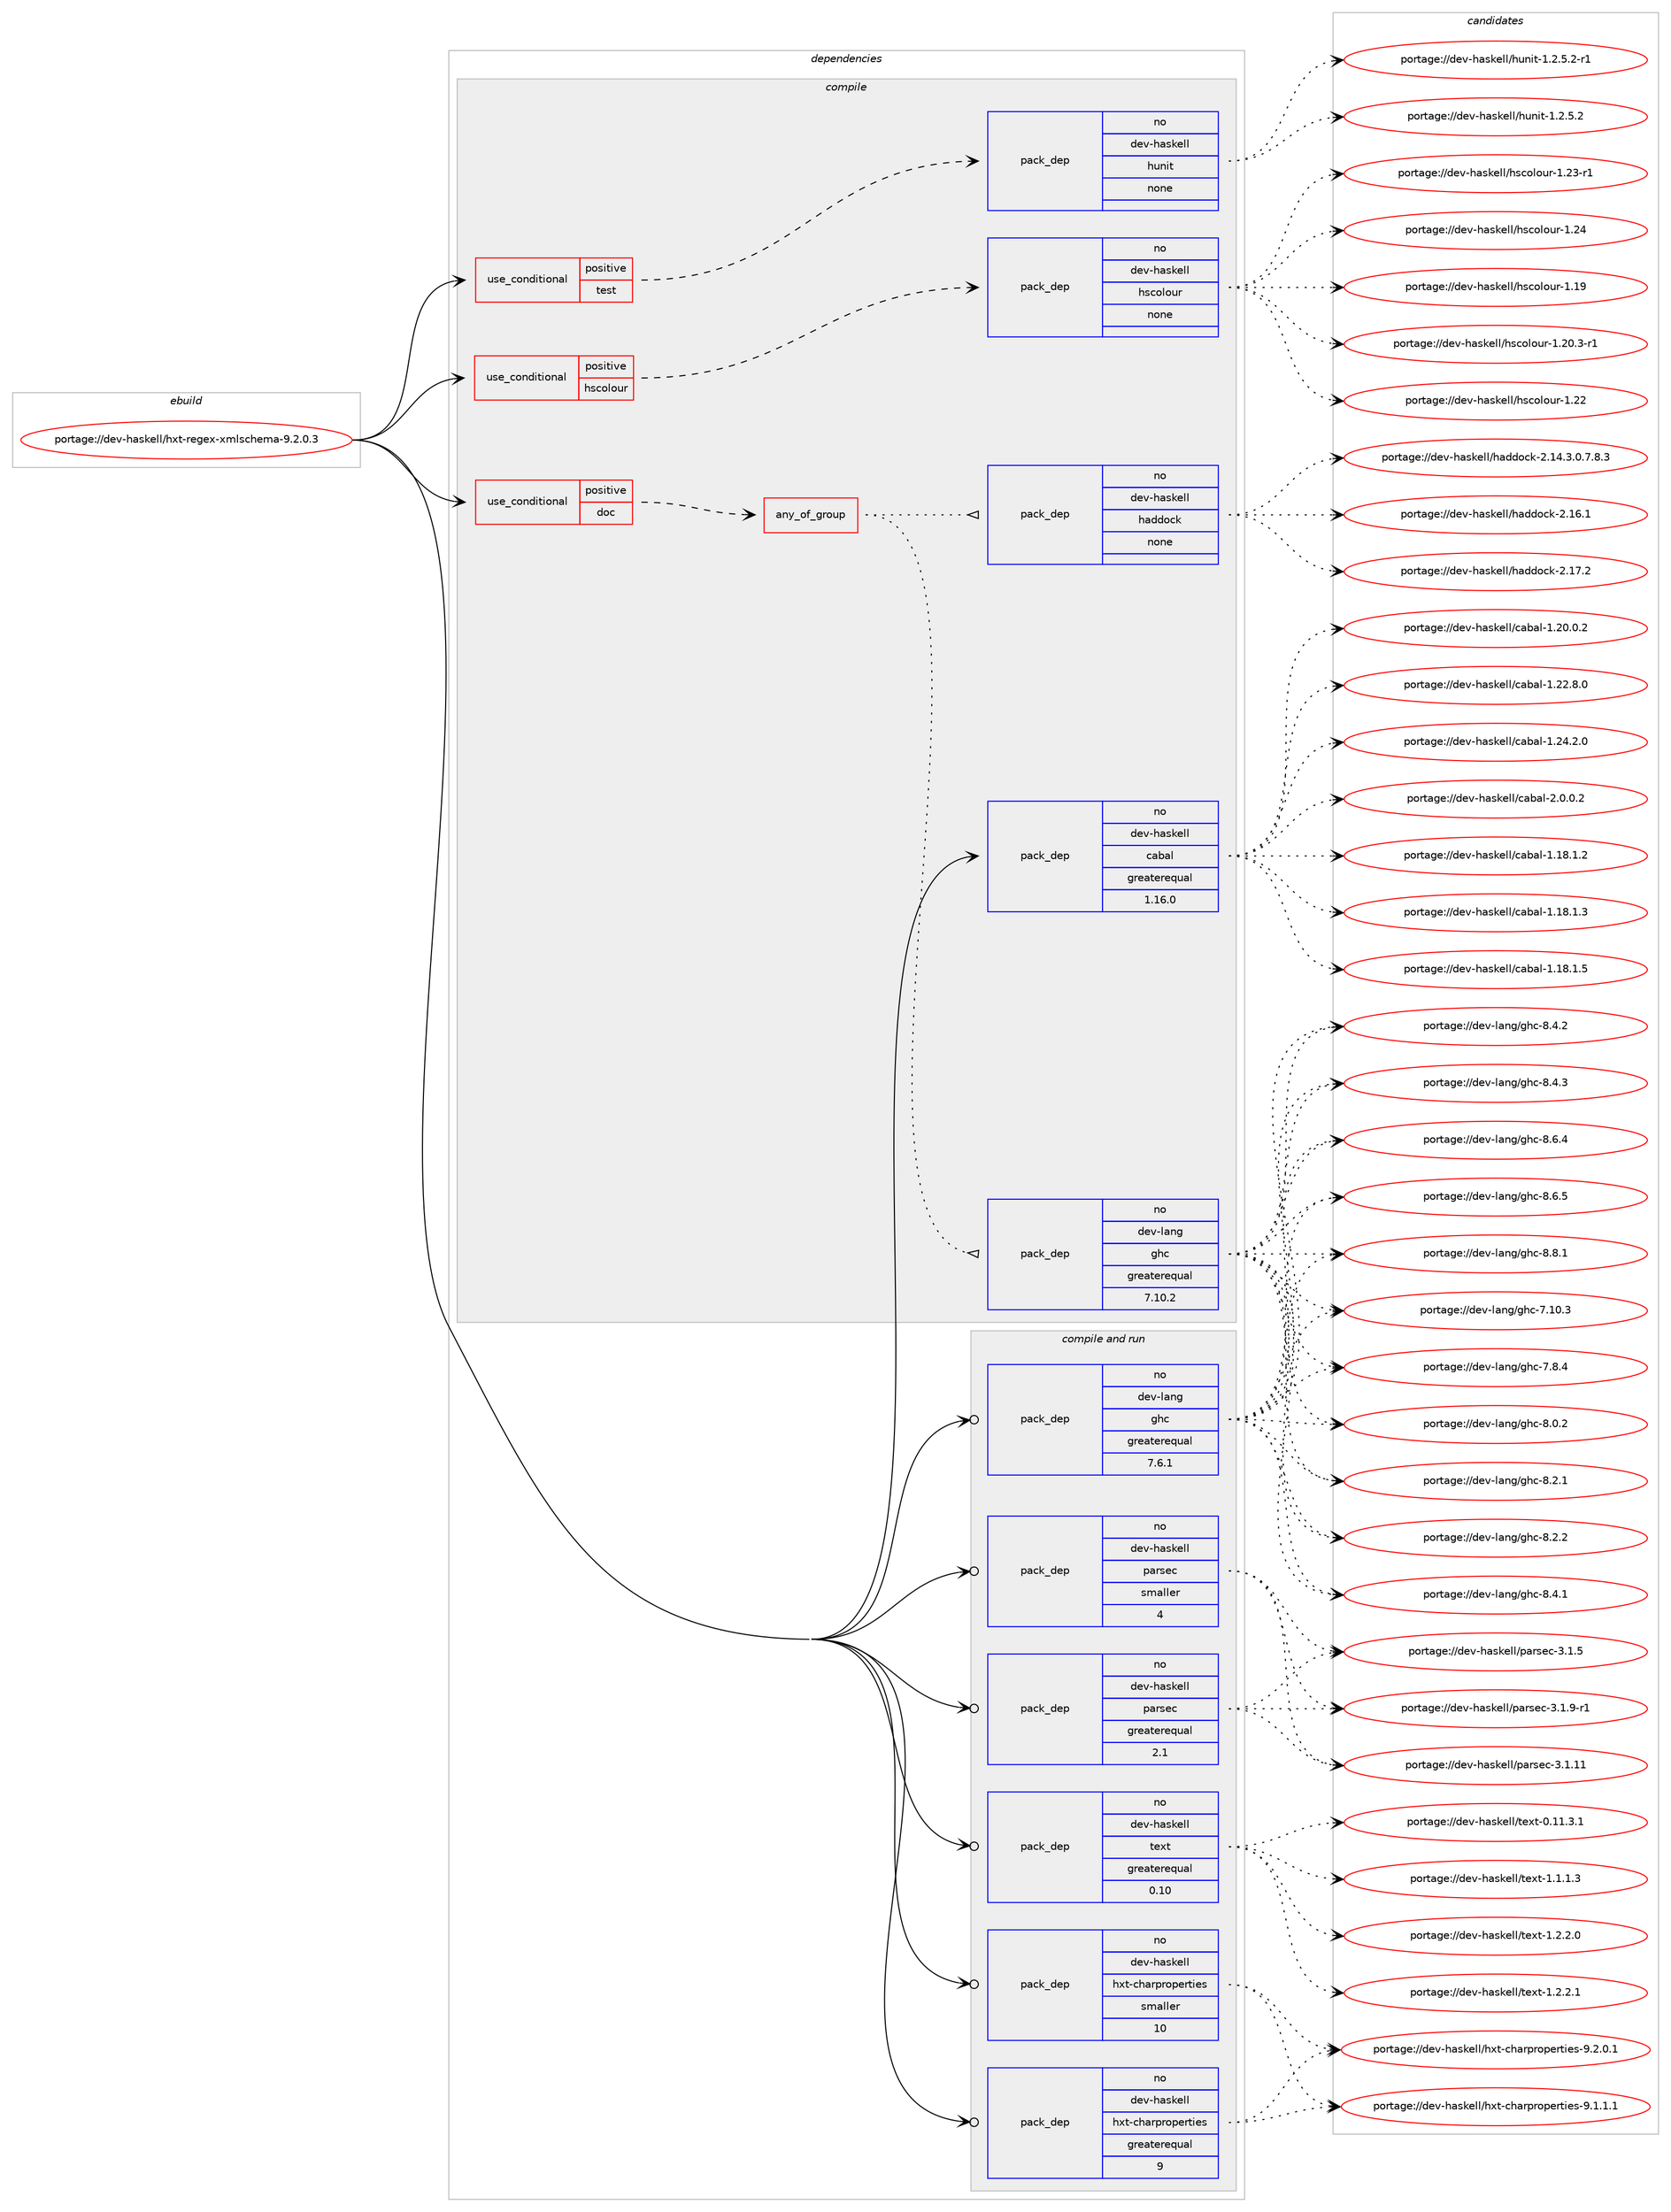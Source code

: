 digraph prolog {

# *************
# Graph options
# *************

newrank=true;
concentrate=true;
compound=true;
graph [rankdir=LR,fontname=Helvetica,fontsize=10,ranksep=1.5];#, ranksep=2.5, nodesep=0.2];
edge  [arrowhead=vee];
node  [fontname=Helvetica,fontsize=10];

# **********
# The ebuild
# **********

subgraph cluster_leftcol {
color=gray;
rank=same;
label=<<i>ebuild</i>>;
id [label="portage://dev-haskell/hxt-regex-xmlschema-9.2.0.3", color=red, width=4, href="../dev-haskell/hxt-regex-xmlschema-9.2.0.3.svg"];
}

# ****************
# The dependencies
# ****************

subgraph cluster_midcol {
color=gray;
label=<<i>dependencies</i>>;
subgraph cluster_compile {
fillcolor="#eeeeee";
style=filled;
label=<<i>compile</i>>;
subgraph cond15832 {
dependency72265 [label=<<TABLE BORDER="0" CELLBORDER="1" CELLSPACING="0" CELLPADDING="4"><TR><TD ROWSPAN="3" CELLPADDING="10">use_conditional</TD></TR><TR><TD>positive</TD></TR><TR><TD>doc</TD></TR></TABLE>>, shape=none, color=red];
subgraph any1920 {
dependency72266 [label=<<TABLE BORDER="0" CELLBORDER="1" CELLSPACING="0" CELLPADDING="4"><TR><TD CELLPADDING="10">any_of_group</TD></TR></TABLE>>, shape=none, color=red];subgraph pack54456 {
dependency72267 [label=<<TABLE BORDER="0" CELLBORDER="1" CELLSPACING="0" CELLPADDING="4" WIDTH="220"><TR><TD ROWSPAN="6" CELLPADDING="30">pack_dep</TD></TR><TR><TD WIDTH="110">no</TD></TR><TR><TD>dev-haskell</TD></TR><TR><TD>haddock</TD></TR><TR><TD>none</TD></TR><TR><TD></TD></TR></TABLE>>, shape=none, color=blue];
}
dependency72266:e -> dependency72267:w [weight=20,style="dotted",arrowhead="oinv"];
subgraph pack54457 {
dependency72268 [label=<<TABLE BORDER="0" CELLBORDER="1" CELLSPACING="0" CELLPADDING="4" WIDTH="220"><TR><TD ROWSPAN="6" CELLPADDING="30">pack_dep</TD></TR><TR><TD WIDTH="110">no</TD></TR><TR><TD>dev-lang</TD></TR><TR><TD>ghc</TD></TR><TR><TD>greaterequal</TD></TR><TR><TD>7.10.2</TD></TR></TABLE>>, shape=none, color=blue];
}
dependency72266:e -> dependency72268:w [weight=20,style="dotted",arrowhead="oinv"];
}
dependency72265:e -> dependency72266:w [weight=20,style="dashed",arrowhead="vee"];
}
id:e -> dependency72265:w [weight=20,style="solid",arrowhead="vee"];
subgraph cond15833 {
dependency72269 [label=<<TABLE BORDER="0" CELLBORDER="1" CELLSPACING="0" CELLPADDING="4"><TR><TD ROWSPAN="3" CELLPADDING="10">use_conditional</TD></TR><TR><TD>positive</TD></TR><TR><TD>hscolour</TD></TR></TABLE>>, shape=none, color=red];
subgraph pack54458 {
dependency72270 [label=<<TABLE BORDER="0" CELLBORDER="1" CELLSPACING="0" CELLPADDING="4" WIDTH="220"><TR><TD ROWSPAN="6" CELLPADDING="30">pack_dep</TD></TR><TR><TD WIDTH="110">no</TD></TR><TR><TD>dev-haskell</TD></TR><TR><TD>hscolour</TD></TR><TR><TD>none</TD></TR><TR><TD></TD></TR></TABLE>>, shape=none, color=blue];
}
dependency72269:e -> dependency72270:w [weight=20,style="dashed",arrowhead="vee"];
}
id:e -> dependency72269:w [weight=20,style="solid",arrowhead="vee"];
subgraph cond15834 {
dependency72271 [label=<<TABLE BORDER="0" CELLBORDER="1" CELLSPACING="0" CELLPADDING="4"><TR><TD ROWSPAN="3" CELLPADDING="10">use_conditional</TD></TR><TR><TD>positive</TD></TR><TR><TD>test</TD></TR></TABLE>>, shape=none, color=red];
subgraph pack54459 {
dependency72272 [label=<<TABLE BORDER="0" CELLBORDER="1" CELLSPACING="0" CELLPADDING="4" WIDTH="220"><TR><TD ROWSPAN="6" CELLPADDING="30">pack_dep</TD></TR><TR><TD WIDTH="110">no</TD></TR><TR><TD>dev-haskell</TD></TR><TR><TD>hunit</TD></TR><TR><TD>none</TD></TR><TR><TD></TD></TR></TABLE>>, shape=none, color=blue];
}
dependency72271:e -> dependency72272:w [weight=20,style="dashed",arrowhead="vee"];
}
id:e -> dependency72271:w [weight=20,style="solid",arrowhead="vee"];
subgraph pack54460 {
dependency72273 [label=<<TABLE BORDER="0" CELLBORDER="1" CELLSPACING="0" CELLPADDING="4" WIDTH="220"><TR><TD ROWSPAN="6" CELLPADDING="30">pack_dep</TD></TR><TR><TD WIDTH="110">no</TD></TR><TR><TD>dev-haskell</TD></TR><TR><TD>cabal</TD></TR><TR><TD>greaterequal</TD></TR><TR><TD>1.16.0</TD></TR></TABLE>>, shape=none, color=blue];
}
id:e -> dependency72273:w [weight=20,style="solid",arrowhead="vee"];
}
subgraph cluster_compileandrun {
fillcolor="#eeeeee";
style=filled;
label=<<i>compile and run</i>>;
subgraph pack54461 {
dependency72274 [label=<<TABLE BORDER="0" CELLBORDER="1" CELLSPACING="0" CELLPADDING="4" WIDTH="220"><TR><TD ROWSPAN="6" CELLPADDING="30">pack_dep</TD></TR><TR><TD WIDTH="110">no</TD></TR><TR><TD>dev-haskell</TD></TR><TR><TD>hxt-charproperties</TD></TR><TR><TD>greaterequal</TD></TR><TR><TD>9</TD></TR></TABLE>>, shape=none, color=blue];
}
id:e -> dependency72274:w [weight=20,style="solid",arrowhead="odotvee"];
subgraph pack54462 {
dependency72275 [label=<<TABLE BORDER="0" CELLBORDER="1" CELLSPACING="0" CELLPADDING="4" WIDTH="220"><TR><TD ROWSPAN="6" CELLPADDING="30">pack_dep</TD></TR><TR><TD WIDTH="110">no</TD></TR><TR><TD>dev-haskell</TD></TR><TR><TD>hxt-charproperties</TD></TR><TR><TD>smaller</TD></TR><TR><TD>10</TD></TR></TABLE>>, shape=none, color=blue];
}
id:e -> dependency72275:w [weight=20,style="solid",arrowhead="odotvee"];
subgraph pack54463 {
dependency72276 [label=<<TABLE BORDER="0" CELLBORDER="1" CELLSPACING="0" CELLPADDING="4" WIDTH="220"><TR><TD ROWSPAN="6" CELLPADDING="30">pack_dep</TD></TR><TR><TD WIDTH="110">no</TD></TR><TR><TD>dev-haskell</TD></TR><TR><TD>parsec</TD></TR><TR><TD>greaterequal</TD></TR><TR><TD>2.1</TD></TR></TABLE>>, shape=none, color=blue];
}
id:e -> dependency72276:w [weight=20,style="solid",arrowhead="odotvee"];
subgraph pack54464 {
dependency72277 [label=<<TABLE BORDER="0" CELLBORDER="1" CELLSPACING="0" CELLPADDING="4" WIDTH="220"><TR><TD ROWSPAN="6" CELLPADDING="30">pack_dep</TD></TR><TR><TD WIDTH="110">no</TD></TR><TR><TD>dev-haskell</TD></TR><TR><TD>parsec</TD></TR><TR><TD>smaller</TD></TR><TR><TD>4</TD></TR></TABLE>>, shape=none, color=blue];
}
id:e -> dependency72277:w [weight=20,style="solid",arrowhead="odotvee"];
subgraph pack54465 {
dependency72278 [label=<<TABLE BORDER="0" CELLBORDER="1" CELLSPACING="0" CELLPADDING="4" WIDTH="220"><TR><TD ROWSPAN="6" CELLPADDING="30">pack_dep</TD></TR><TR><TD WIDTH="110">no</TD></TR><TR><TD>dev-haskell</TD></TR><TR><TD>text</TD></TR><TR><TD>greaterequal</TD></TR><TR><TD>0.10</TD></TR></TABLE>>, shape=none, color=blue];
}
id:e -> dependency72278:w [weight=20,style="solid",arrowhead="odotvee"];
subgraph pack54466 {
dependency72279 [label=<<TABLE BORDER="0" CELLBORDER="1" CELLSPACING="0" CELLPADDING="4" WIDTH="220"><TR><TD ROWSPAN="6" CELLPADDING="30">pack_dep</TD></TR><TR><TD WIDTH="110">no</TD></TR><TR><TD>dev-lang</TD></TR><TR><TD>ghc</TD></TR><TR><TD>greaterequal</TD></TR><TR><TD>7.6.1</TD></TR></TABLE>>, shape=none, color=blue];
}
id:e -> dependency72279:w [weight=20,style="solid",arrowhead="odotvee"];
}
subgraph cluster_run {
fillcolor="#eeeeee";
style=filled;
label=<<i>run</i>>;
}
}

# **************
# The candidates
# **************

subgraph cluster_choices {
rank=same;
color=gray;
label=<<i>candidates</i>>;

subgraph choice54456 {
color=black;
nodesep=1;
choiceportage1001011184510497115107101108108471049710010011199107455046495246514648465546564651 [label="portage://dev-haskell/haddock-2.14.3.0.7.8.3", color=red, width=4,href="../dev-haskell/haddock-2.14.3.0.7.8.3.svg"];
choiceportage100101118451049711510710110810847104971001001119910745504649544649 [label="portage://dev-haskell/haddock-2.16.1", color=red, width=4,href="../dev-haskell/haddock-2.16.1.svg"];
choiceportage100101118451049711510710110810847104971001001119910745504649554650 [label="portage://dev-haskell/haddock-2.17.2", color=red, width=4,href="../dev-haskell/haddock-2.17.2.svg"];
dependency72267:e -> choiceportage1001011184510497115107101108108471049710010011199107455046495246514648465546564651:w [style=dotted,weight="100"];
dependency72267:e -> choiceportage100101118451049711510710110810847104971001001119910745504649544649:w [style=dotted,weight="100"];
dependency72267:e -> choiceportage100101118451049711510710110810847104971001001119910745504649554650:w [style=dotted,weight="100"];
}
subgraph choice54457 {
color=black;
nodesep=1;
choiceportage1001011184510897110103471031049945554649484651 [label="portage://dev-lang/ghc-7.10.3", color=red, width=4,href="../dev-lang/ghc-7.10.3.svg"];
choiceportage10010111845108971101034710310499455546564652 [label="portage://dev-lang/ghc-7.8.4", color=red, width=4,href="../dev-lang/ghc-7.8.4.svg"];
choiceportage10010111845108971101034710310499455646484650 [label="portage://dev-lang/ghc-8.0.2", color=red, width=4,href="../dev-lang/ghc-8.0.2.svg"];
choiceportage10010111845108971101034710310499455646504649 [label="portage://dev-lang/ghc-8.2.1", color=red, width=4,href="../dev-lang/ghc-8.2.1.svg"];
choiceportage10010111845108971101034710310499455646504650 [label="portage://dev-lang/ghc-8.2.2", color=red, width=4,href="../dev-lang/ghc-8.2.2.svg"];
choiceportage10010111845108971101034710310499455646524649 [label="portage://dev-lang/ghc-8.4.1", color=red, width=4,href="../dev-lang/ghc-8.4.1.svg"];
choiceportage10010111845108971101034710310499455646524650 [label="portage://dev-lang/ghc-8.4.2", color=red, width=4,href="../dev-lang/ghc-8.4.2.svg"];
choiceportage10010111845108971101034710310499455646524651 [label="portage://dev-lang/ghc-8.4.3", color=red, width=4,href="../dev-lang/ghc-8.4.3.svg"];
choiceportage10010111845108971101034710310499455646544652 [label="portage://dev-lang/ghc-8.6.4", color=red, width=4,href="../dev-lang/ghc-8.6.4.svg"];
choiceportage10010111845108971101034710310499455646544653 [label="portage://dev-lang/ghc-8.6.5", color=red, width=4,href="../dev-lang/ghc-8.6.5.svg"];
choiceportage10010111845108971101034710310499455646564649 [label="portage://dev-lang/ghc-8.8.1", color=red, width=4,href="../dev-lang/ghc-8.8.1.svg"];
dependency72268:e -> choiceportage1001011184510897110103471031049945554649484651:w [style=dotted,weight="100"];
dependency72268:e -> choiceportage10010111845108971101034710310499455546564652:w [style=dotted,weight="100"];
dependency72268:e -> choiceportage10010111845108971101034710310499455646484650:w [style=dotted,weight="100"];
dependency72268:e -> choiceportage10010111845108971101034710310499455646504649:w [style=dotted,weight="100"];
dependency72268:e -> choiceportage10010111845108971101034710310499455646504650:w [style=dotted,weight="100"];
dependency72268:e -> choiceportage10010111845108971101034710310499455646524649:w [style=dotted,weight="100"];
dependency72268:e -> choiceportage10010111845108971101034710310499455646524650:w [style=dotted,weight="100"];
dependency72268:e -> choiceportage10010111845108971101034710310499455646524651:w [style=dotted,weight="100"];
dependency72268:e -> choiceportage10010111845108971101034710310499455646544652:w [style=dotted,weight="100"];
dependency72268:e -> choiceportage10010111845108971101034710310499455646544653:w [style=dotted,weight="100"];
dependency72268:e -> choiceportage10010111845108971101034710310499455646564649:w [style=dotted,weight="100"];
}
subgraph choice54458 {
color=black;
nodesep=1;
choiceportage100101118451049711510710110810847104115991111081111171144549464957 [label="portage://dev-haskell/hscolour-1.19", color=red, width=4,href="../dev-haskell/hscolour-1.19.svg"];
choiceportage10010111845104971151071011081084710411599111108111117114454946504846514511449 [label="portage://dev-haskell/hscolour-1.20.3-r1", color=red, width=4,href="../dev-haskell/hscolour-1.20.3-r1.svg"];
choiceportage100101118451049711510710110810847104115991111081111171144549465050 [label="portage://dev-haskell/hscolour-1.22", color=red, width=4,href="../dev-haskell/hscolour-1.22.svg"];
choiceportage1001011184510497115107101108108471041159911110811111711445494650514511449 [label="portage://dev-haskell/hscolour-1.23-r1", color=red, width=4,href="../dev-haskell/hscolour-1.23-r1.svg"];
choiceportage100101118451049711510710110810847104115991111081111171144549465052 [label="portage://dev-haskell/hscolour-1.24", color=red, width=4,href="../dev-haskell/hscolour-1.24.svg"];
dependency72270:e -> choiceportage100101118451049711510710110810847104115991111081111171144549464957:w [style=dotted,weight="100"];
dependency72270:e -> choiceportage10010111845104971151071011081084710411599111108111117114454946504846514511449:w [style=dotted,weight="100"];
dependency72270:e -> choiceportage100101118451049711510710110810847104115991111081111171144549465050:w [style=dotted,weight="100"];
dependency72270:e -> choiceportage1001011184510497115107101108108471041159911110811111711445494650514511449:w [style=dotted,weight="100"];
dependency72270:e -> choiceportage100101118451049711510710110810847104115991111081111171144549465052:w [style=dotted,weight="100"];
}
subgraph choice54459 {
color=black;
nodesep=1;
choiceportage1001011184510497115107101108108471041171101051164549465046534650 [label="portage://dev-haskell/hunit-1.2.5.2", color=red, width=4,href="../dev-haskell/hunit-1.2.5.2.svg"];
choiceportage10010111845104971151071011081084710411711010511645494650465346504511449 [label="portage://dev-haskell/hunit-1.2.5.2-r1", color=red, width=4,href="../dev-haskell/hunit-1.2.5.2-r1.svg"];
dependency72272:e -> choiceportage1001011184510497115107101108108471041171101051164549465046534650:w [style=dotted,weight="100"];
dependency72272:e -> choiceportage10010111845104971151071011081084710411711010511645494650465346504511449:w [style=dotted,weight="100"];
}
subgraph choice54460 {
color=black;
nodesep=1;
choiceportage10010111845104971151071011081084799979897108454946495646494650 [label="portage://dev-haskell/cabal-1.18.1.2", color=red, width=4,href="../dev-haskell/cabal-1.18.1.2.svg"];
choiceportage10010111845104971151071011081084799979897108454946495646494651 [label="portage://dev-haskell/cabal-1.18.1.3", color=red, width=4,href="../dev-haskell/cabal-1.18.1.3.svg"];
choiceportage10010111845104971151071011081084799979897108454946495646494653 [label="portage://dev-haskell/cabal-1.18.1.5", color=red, width=4,href="../dev-haskell/cabal-1.18.1.5.svg"];
choiceportage10010111845104971151071011081084799979897108454946504846484650 [label="portage://dev-haskell/cabal-1.20.0.2", color=red, width=4,href="../dev-haskell/cabal-1.20.0.2.svg"];
choiceportage10010111845104971151071011081084799979897108454946505046564648 [label="portage://dev-haskell/cabal-1.22.8.0", color=red, width=4,href="../dev-haskell/cabal-1.22.8.0.svg"];
choiceportage10010111845104971151071011081084799979897108454946505246504648 [label="portage://dev-haskell/cabal-1.24.2.0", color=red, width=4,href="../dev-haskell/cabal-1.24.2.0.svg"];
choiceportage100101118451049711510710110810847999798971084550464846484650 [label="portage://dev-haskell/cabal-2.0.0.2", color=red, width=4,href="../dev-haskell/cabal-2.0.0.2.svg"];
dependency72273:e -> choiceportage10010111845104971151071011081084799979897108454946495646494650:w [style=dotted,weight="100"];
dependency72273:e -> choiceportage10010111845104971151071011081084799979897108454946495646494651:w [style=dotted,weight="100"];
dependency72273:e -> choiceportage10010111845104971151071011081084799979897108454946495646494653:w [style=dotted,weight="100"];
dependency72273:e -> choiceportage10010111845104971151071011081084799979897108454946504846484650:w [style=dotted,weight="100"];
dependency72273:e -> choiceportage10010111845104971151071011081084799979897108454946505046564648:w [style=dotted,weight="100"];
dependency72273:e -> choiceportage10010111845104971151071011081084799979897108454946505246504648:w [style=dotted,weight="100"];
dependency72273:e -> choiceportage100101118451049711510710110810847999798971084550464846484650:w [style=dotted,weight="100"];
}
subgraph choice54461 {
color=black;
nodesep=1;
choiceportage1001011184510497115107101108108471041201164599104971141121141111121011141161051011154557464946494649 [label="portage://dev-haskell/hxt-charproperties-9.1.1.1", color=red, width=4,href="../dev-haskell/hxt-charproperties-9.1.1.1.svg"];
choiceportage1001011184510497115107101108108471041201164599104971141121141111121011141161051011154557465046484649 [label="portage://dev-haskell/hxt-charproperties-9.2.0.1", color=red, width=4,href="../dev-haskell/hxt-charproperties-9.2.0.1.svg"];
dependency72274:e -> choiceportage1001011184510497115107101108108471041201164599104971141121141111121011141161051011154557464946494649:w [style=dotted,weight="100"];
dependency72274:e -> choiceportage1001011184510497115107101108108471041201164599104971141121141111121011141161051011154557465046484649:w [style=dotted,weight="100"];
}
subgraph choice54462 {
color=black;
nodesep=1;
choiceportage1001011184510497115107101108108471041201164599104971141121141111121011141161051011154557464946494649 [label="portage://dev-haskell/hxt-charproperties-9.1.1.1", color=red, width=4,href="../dev-haskell/hxt-charproperties-9.1.1.1.svg"];
choiceportage1001011184510497115107101108108471041201164599104971141121141111121011141161051011154557465046484649 [label="portage://dev-haskell/hxt-charproperties-9.2.0.1", color=red, width=4,href="../dev-haskell/hxt-charproperties-9.2.0.1.svg"];
dependency72275:e -> choiceportage1001011184510497115107101108108471041201164599104971141121141111121011141161051011154557464946494649:w [style=dotted,weight="100"];
dependency72275:e -> choiceportage1001011184510497115107101108108471041201164599104971141121141111121011141161051011154557465046484649:w [style=dotted,weight="100"];
}
subgraph choice54463 {
color=black;
nodesep=1;
choiceportage100101118451049711510710110810847112971141151019945514649464949 [label="portage://dev-haskell/parsec-3.1.11", color=red, width=4,href="../dev-haskell/parsec-3.1.11.svg"];
choiceportage1001011184510497115107101108108471129711411510199455146494653 [label="portage://dev-haskell/parsec-3.1.5", color=red, width=4,href="../dev-haskell/parsec-3.1.5.svg"];
choiceportage10010111845104971151071011081084711297114115101994551464946574511449 [label="portage://dev-haskell/parsec-3.1.9-r1", color=red, width=4,href="../dev-haskell/parsec-3.1.9-r1.svg"];
dependency72276:e -> choiceportage100101118451049711510710110810847112971141151019945514649464949:w [style=dotted,weight="100"];
dependency72276:e -> choiceportage1001011184510497115107101108108471129711411510199455146494653:w [style=dotted,weight="100"];
dependency72276:e -> choiceportage10010111845104971151071011081084711297114115101994551464946574511449:w [style=dotted,weight="100"];
}
subgraph choice54464 {
color=black;
nodesep=1;
choiceportage100101118451049711510710110810847112971141151019945514649464949 [label="portage://dev-haskell/parsec-3.1.11", color=red, width=4,href="../dev-haskell/parsec-3.1.11.svg"];
choiceportage1001011184510497115107101108108471129711411510199455146494653 [label="portage://dev-haskell/parsec-3.1.5", color=red, width=4,href="../dev-haskell/parsec-3.1.5.svg"];
choiceportage10010111845104971151071011081084711297114115101994551464946574511449 [label="portage://dev-haskell/parsec-3.1.9-r1", color=red, width=4,href="../dev-haskell/parsec-3.1.9-r1.svg"];
dependency72277:e -> choiceportage100101118451049711510710110810847112971141151019945514649464949:w [style=dotted,weight="100"];
dependency72277:e -> choiceportage1001011184510497115107101108108471129711411510199455146494653:w [style=dotted,weight="100"];
dependency72277:e -> choiceportage10010111845104971151071011081084711297114115101994551464946574511449:w [style=dotted,weight="100"];
}
subgraph choice54465 {
color=black;
nodesep=1;
choiceportage100101118451049711510710110810847116101120116454846494946514649 [label="portage://dev-haskell/text-0.11.3.1", color=red, width=4,href="../dev-haskell/text-0.11.3.1.svg"];
choiceportage1001011184510497115107101108108471161011201164549464946494651 [label="portage://dev-haskell/text-1.1.1.3", color=red, width=4,href="../dev-haskell/text-1.1.1.3.svg"];
choiceportage1001011184510497115107101108108471161011201164549465046504648 [label="portage://dev-haskell/text-1.2.2.0", color=red, width=4,href="../dev-haskell/text-1.2.2.0.svg"];
choiceportage1001011184510497115107101108108471161011201164549465046504649 [label="portage://dev-haskell/text-1.2.2.1", color=red, width=4,href="../dev-haskell/text-1.2.2.1.svg"];
dependency72278:e -> choiceportage100101118451049711510710110810847116101120116454846494946514649:w [style=dotted,weight="100"];
dependency72278:e -> choiceportage1001011184510497115107101108108471161011201164549464946494651:w [style=dotted,weight="100"];
dependency72278:e -> choiceportage1001011184510497115107101108108471161011201164549465046504648:w [style=dotted,weight="100"];
dependency72278:e -> choiceportage1001011184510497115107101108108471161011201164549465046504649:w [style=dotted,weight="100"];
}
subgraph choice54466 {
color=black;
nodesep=1;
choiceportage1001011184510897110103471031049945554649484651 [label="portage://dev-lang/ghc-7.10.3", color=red, width=4,href="../dev-lang/ghc-7.10.3.svg"];
choiceportage10010111845108971101034710310499455546564652 [label="portage://dev-lang/ghc-7.8.4", color=red, width=4,href="../dev-lang/ghc-7.8.4.svg"];
choiceportage10010111845108971101034710310499455646484650 [label="portage://dev-lang/ghc-8.0.2", color=red, width=4,href="../dev-lang/ghc-8.0.2.svg"];
choiceportage10010111845108971101034710310499455646504649 [label="portage://dev-lang/ghc-8.2.1", color=red, width=4,href="../dev-lang/ghc-8.2.1.svg"];
choiceportage10010111845108971101034710310499455646504650 [label="portage://dev-lang/ghc-8.2.2", color=red, width=4,href="../dev-lang/ghc-8.2.2.svg"];
choiceportage10010111845108971101034710310499455646524649 [label="portage://dev-lang/ghc-8.4.1", color=red, width=4,href="../dev-lang/ghc-8.4.1.svg"];
choiceportage10010111845108971101034710310499455646524650 [label="portage://dev-lang/ghc-8.4.2", color=red, width=4,href="../dev-lang/ghc-8.4.2.svg"];
choiceportage10010111845108971101034710310499455646524651 [label="portage://dev-lang/ghc-8.4.3", color=red, width=4,href="../dev-lang/ghc-8.4.3.svg"];
choiceportage10010111845108971101034710310499455646544652 [label="portage://dev-lang/ghc-8.6.4", color=red, width=4,href="../dev-lang/ghc-8.6.4.svg"];
choiceportage10010111845108971101034710310499455646544653 [label="portage://dev-lang/ghc-8.6.5", color=red, width=4,href="../dev-lang/ghc-8.6.5.svg"];
choiceportage10010111845108971101034710310499455646564649 [label="portage://dev-lang/ghc-8.8.1", color=red, width=4,href="../dev-lang/ghc-8.8.1.svg"];
dependency72279:e -> choiceportage1001011184510897110103471031049945554649484651:w [style=dotted,weight="100"];
dependency72279:e -> choiceportage10010111845108971101034710310499455546564652:w [style=dotted,weight="100"];
dependency72279:e -> choiceportage10010111845108971101034710310499455646484650:w [style=dotted,weight="100"];
dependency72279:e -> choiceportage10010111845108971101034710310499455646504649:w [style=dotted,weight="100"];
dependency72279:e -> choiceportage10010111845108971101034710310499455646504650:w [style=dotted,weight="100"];
dependency72279:e -> choiceportage10010111845108971101034710310499455646524649:w [style=dotted,weight="100"];
dependency72279:e -> choiceportage10010111845108971101034710310499455646524650:w [style=dotted,weight="100"];
dependency72279:e -> choiceportage10010111845108971101034710310499455646524651:w [style=dotted,weight="100"];
dependency72279:e -> choiceportage10010111845108971101034710310499455646544652:w [style=dotted,weight="100"];
dependency72279:e -> choiceportage10010111845108971101034710310499455646544653:w [style=dotted,weight="100"];
dependency72279:e -> choiceportage10010111845108971101034710310499455646564649:w [style=dotted,weight="100"];
}
}

}
